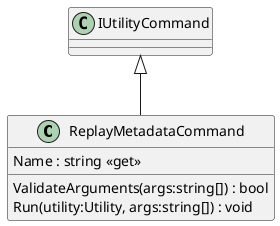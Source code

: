 @startuml
class ReplayMetadataCommand {
    Name : string <<get>>
    ValidateArguments(args:string[]) : bool
    Run(utility:Utility, args:string[]) : void
}
IUtilityCommand <|-- ReplayMetadataCommand
@enduml

